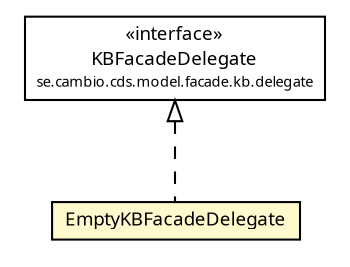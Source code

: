 #!/usr/local/bin/dot
#
# Class diagram 
# Generated by UMLGraph version R5_6 (http://www.umlgraph.org/)
#

digraph G {
	edge [fontname="Trebuchet MS",fontsize=10,labelfontname="Trebuchet MS",labelfontsize=10];
	node [fontname="Trebuchet MS",fontsize=10,shape=plaintext];
	nodesep=0.25;
	ranksep=0.5;
	// se.cambio.cds.model.facade.kb.delegate.KBFacadeDelegate
	c176356 [label=<<table title="se.cambio.cds.model.facade.kb.delegate.KBFacadeDelegate" border="0" cellborder="1" cellspacing="0" cellpadding="2" port="p" href="../delegate/KBFacadeDelegate.html">
		<tr><td><table border="0" cellspacing="0" cellpadding="1">
<tr><td align="center" balign="center"> &#171;interface&#187; </td></tr>
<tr><td align="center" balign="center"><font face="Trebuchet MS"> KBFacadeDelegate </font></td></tr>
<tr><td align="center" balign="center"><font face="Trebuchet MS" point-size="7.0"> se.cambio.cds.model.facade.kb.delegate </font></td></tr>
		</table></td></tr>
		</table>>, URL="../delegate/KBFacadeDelegate.html", fontname="Trebuchet MS", fontcolor="black", fontsize=9.0];
	// se.cambio.cds.model.facade.kb.plain.EmptyKBFacadeDelegate
	c176357 [label=<<table title="se.cambio.cds.model.facade.kb.plain.EmptyKBFacadeDelegate" border="0" cellborder="1" cellspacing="0" cellpadding="2" port="p" bgcolor="lemonChiffon" href="./EmptyKBFacadeDelegate.html">
		<tr><td><table border="0" cellspacing="0" cellpadding="1">
<tr><td align="center" balign="center"><font face="Trebuchet MS"> EmptyKBFacadeDelegate </font></td></tr>
		</table></td></tr>
		</table>>, URL="./EmptyKBFacadeDelegate.html", fontname="Trebuchet MS", fontcolor="black", fontsize=9.0];
	//se.cambio.cds.model.facade.kb.plain.EmptyKBFacadeDelegate implements se.cambio.cds.model.facade.kb.delegate.KBFacadeDelegate
	c176356:p -> c176357:p [dir=back,arrowtail=empty,style=dashed];
}

